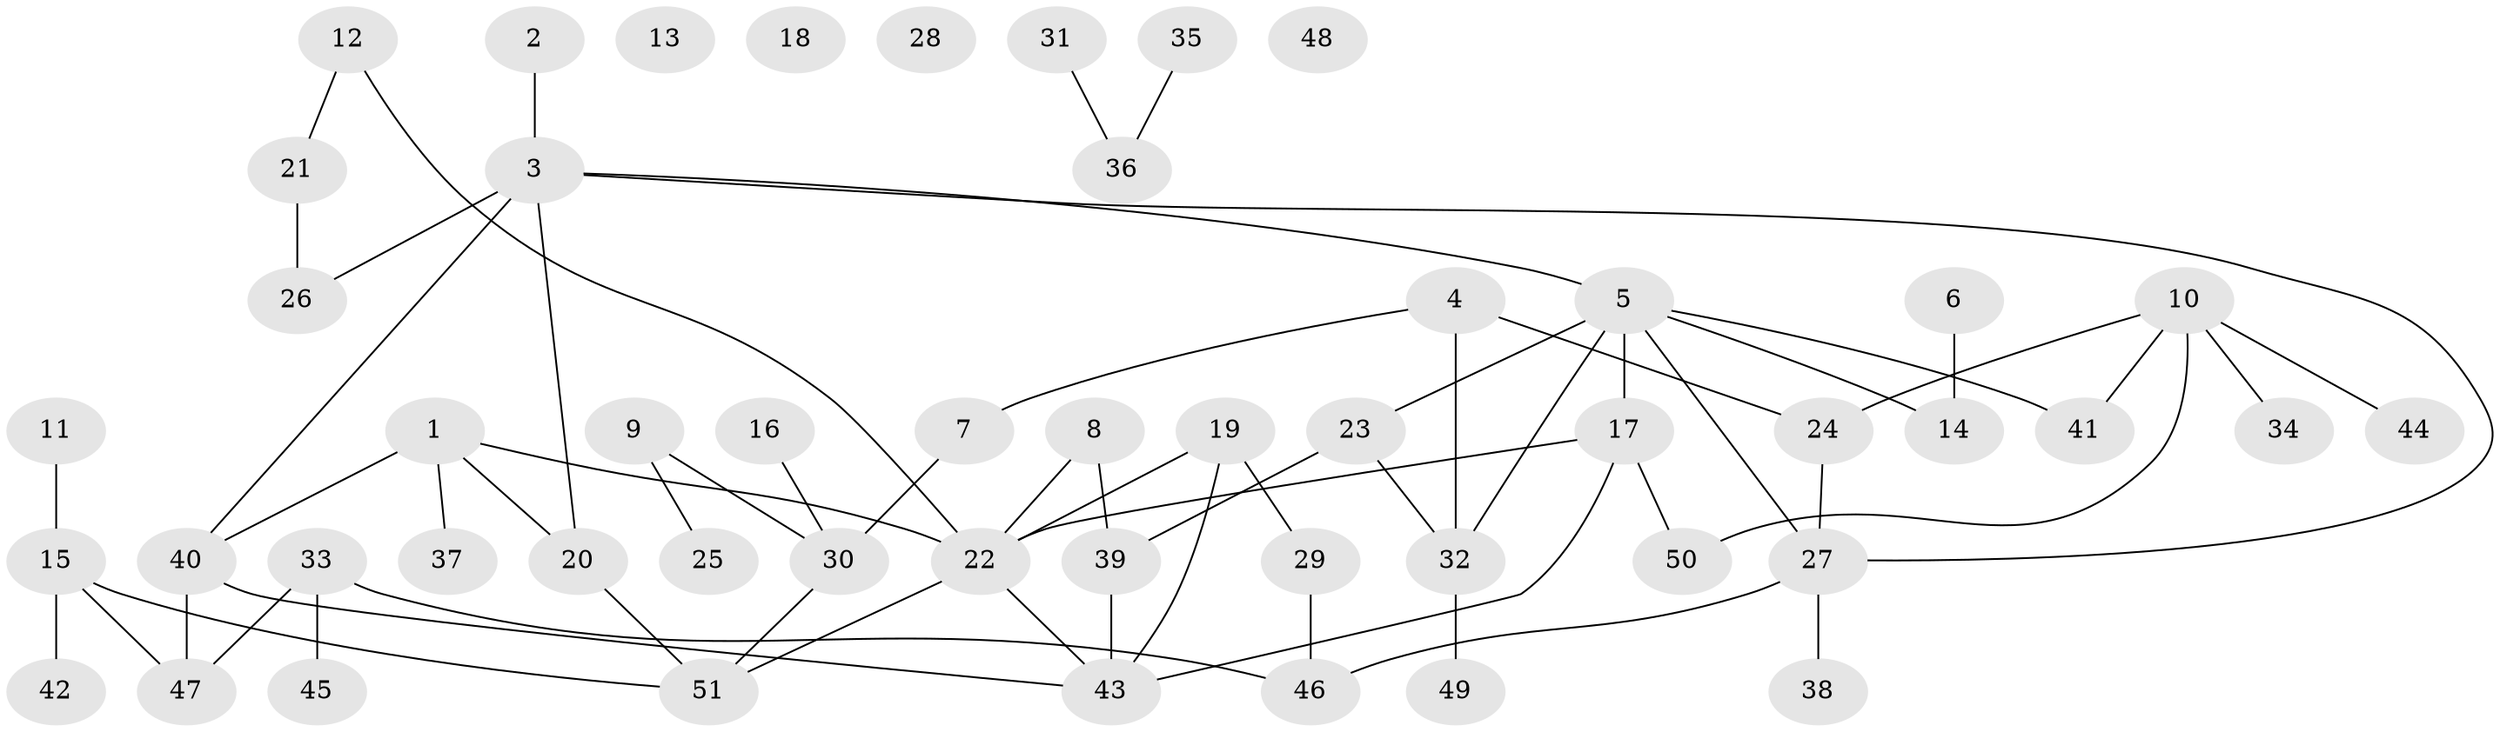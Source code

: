 // coarse degree distribution, {2: 0.18181818181818182, 6: 0.09090909090909091, 5: 0.18181818181818182, 3: 0.09090909090909091, 1: 0.2727272727272727, 4: 0.18181818181818182}
// Generated by graph-tools (version 1.1) at 2025/48/03/04/25 22:48:33]
// undirected, 51 vertices, 63 edges
graph export_dot {
  node [color=gray90,style=filled];
  1;
  2;
  3;
  4;
  5;
  6;
  7;
  8;
  9;
  10;
  11;
  12;
  13;
  14;
  15;
  16;
  17;
  18;
  19;
  20;
  21;
  22;
  23;
  24;
  25;
  26;
  27;
  28;
  29;
  30;
  31;
  32;
  33;
  34;
  35;
  36;
  37;
  38;
  39;
  40;
  41;
  42;
  43;
  44;
  45;
  46;
  47;
  48;
  49;
  50;
  51;
  1 -- 20;
  1 -- 22;
  1 -- 37;
  1 -- 40;
  2 -- 3;
  3 -- 5;
  3 -- 20;
  3 -- 26;
  3 -- 27;
  3 -- 40;
  4 -- 7;
  4 -- 24;
  4 -- 32;
  5 -- 14;
  5 -- 17;
  5 -- 23;
  5 -- 27;
  5 -- 32;
  5 -- 41;
  6 -- 14;
  7 -- 30;
  8 -- 22;
  8 -- 39;
  9 -- 25;
  9 -- 30;
  10 -- 24;
  10 -- 34;
  10 -- 41;
  10 -- 44;
  10 -- 50;
  11 -- 15;
  12 -- 21;
  12 -- 22;
  15 -- 42;
  15 -- 47;
  15 -- 51;
  16 -- 30;
  17 -- 22;
  17 -- 43;
  17 -- 50;
  19 -- 22;
  19 -- 29;
  19 -- 43;
  20 -- 51;
  21 -- 26;
  22 -- 43;
  22 -- 51;
  23 -- 32;
  23 -- 39;
  24 -- 27;
  27 -- 38;
  27 -- 46;
  29 -- 46;
  30 -- 51;
  31 -- 36;
  32 -- 49;
  33 -- 45;
  33 -- 46;
  33 -- 47;
  35 -- 36;
  39 -- 43;
  40 -- 43;
  40 -- 47;
}
